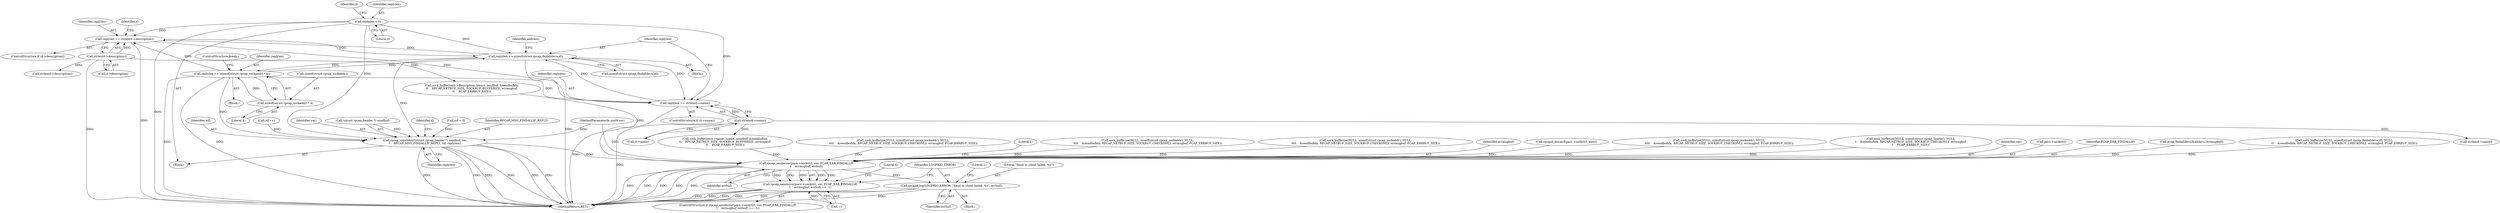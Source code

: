 digraph "0_libpcap_617b12c0339db4891d117b661982126c495439ea@API" {
"1000210" [label="(Call,replylen += strlen(d->description))"];
"1000212" [label="(Call,strlen(d->description))"];
"1000226" [label="(Call,replylen += sizeof(struct rpcap_findalldevs_if))"];
"1000254" [label="(Call,replylen += (sizeof(struct rpcap_sockaddr) * 4))"];
"1000256" [label="(Call,sizeof(struct rpcap_sockaddr) * 4)"];
"1000188" [label="(Call,replylen = 0)"];
"1000210" [label="(Call,replylen += strlen(d->description))"];
"1000220" [label="(Call,replylen += strlen(d->name))"];
"1000222" [label="(Call,strlen(d->name))"];
"1000279" [label="(Call,rpcap_createhdr((struct rpcap_header *) sendbuf, ver,\n\t    RPCAP_MSG_FINDALLIF_REPLY, nif, replylen))"];
"1000639" [label="(Call,rpcap_senderror(pars->sockctrl, ver, PCAP_ERR_FINDALLIF,\n\t    errmsgbuf, errbuf))"];
"1000638" [label="(Call,rpcap_senderror(pars->sockctrl, ver, PCAP_ERR_FINDALLIF,\n\t    errmsgbuf, errbuf) == -1)"];
"1000650" [label="(Call,rpcapd_log(LOGPRIO_ERROR, \"Send to client failed: %s\", errbuf))"];
"1000210" [label="(Call,replylen += strlen(d->description))"];
"1000251" [label="(Block,)"];
"1000284" [label="(Identifier,RPCAP_MSG_FINDALLIF_REPLY)"];
"1000285" [label="(Identifier,nif)"];
"1000116" [label="(MethodParameterIn,uint8 ver)"];
"1000650" [label="(Call,rpcapd_log(LOGPRIO_ERROR, \"Send to client failed: %s\", errbuf))"];
"1000584" [label="(Call,sock_bufferize(NULL, sizeof(struct rpcap_sockaddr), NULL,\n\t\t\t\t    &sendbufidx, RPCAP_NETBUF_SIZE, SOCKBUF_CHECKONLY, errmsgbuf, PCAP_ERRBUF_SIZE))"];
"1000279" [label="(Call,rpcap_createhdr((struct rpcap_header *) sendbuf, ver,\n\t    RPCAP_MSG_FINDALLIF_REPLY, nif, replylen))"];
"1000646" [label="(Identifier,errbuf)"];
"1000491" [label="(Call,sock_bufferize(NULL, sizeof(struct rpcap_sockaddr), NULL,\n\t\t\t\t    &sendbufidx, RPCAP_NETBUF_SIZE, SOCKBUF_CHECKONLY, errmsgbuf, PCAP_ERRBUF_SIZE))"];
"1000651" [label="(Identifier,LOGPRIO_ERROR)"];
"1000218" [label="(Identifier,d)"];
"1000228" [label="(Call,sizeof(struct rpcap_findalldevs_if))"];
"1000232" [label="(Identifier,address)"];
"1000222" [label="(Call,strlen(d->name))"];
"1000213" [label="(Call,d->description)"];
"1000256" [label="(Call,sizeof(struct rpcap_sockaddr) * 4)"];
"1000223" [label="(Call,d->name)"];
"1000645" [label="(Identifier,errmsgbuf)"];
"1000141" [label="(Call,rpcapd_discard(pars->sockctrl, plen))"];
"1000522" [label="(Call,sock_bufferize(NULL, sizeof(struct rpcap_sockaddr), NULL,\n\t\t\t\t    &sendbufidx, RPCAP_NETBUF_SIZE, SOCKBUF_CHECKONLY, errmsgbuf, PCAP_ERRBUF_SIZE))"];
"1000656" [label="(Literal,1)"];
"1000227" [label="(Identifier,replylen)"];
"1000188" [label="(Call,replylen = 0)"];
"1000206" [label="(ControlStructure,if (d->description))"];
"1000424" [label="(Call,sock_bufferize(d->name, lname, sendbuf, &sendbufidx,\n\t\t    RPCAP_NETBUF_SIZE, SOCKBUF_BUFFERIZE, errmsgbuf,\n\t\t    PCAP_ERRBUF_SIZE))"];
"1000265" [label="(Call,sock_bufferize(NULL, sizeof(struct rpcap_header), NULL,\n\t    &sendbufidx, RPCAP_NETBUF_SIZE, SOCKBUF_CHECKONLY, errmsgbuf,\n\t    PCAP_ERRBUF_SIZE))"];
"1000190" [label="(Literal,0)"];
"1000255" [label="(Identifier,replylen)"];
"1000283" [label="(Identifier,ver)"];
"1000286" [label="(Identifier,replylen)"];
"1000204" [label="(Call,nif++)"];
"1000216" [label="(ControlStructure,if (d->name))"];
"1000119" [label="(Block,)"];
"1000643" [label="(Identifier,ver)"];
"1000637" [label="(ControlStructure,if (rpcap_senderror(pars->sockctrl, ver, PCAP_ERR_FINDALLIF,\n\t    errmsgbuf, errbuf) == -1))"];
"1000280" [label="(Call,(struct rpcap_header *) sendbuf)"];
"1000640" [label="(Call,pars->sockctrl)"];
"1000652" [label="(Literal,\"Send to client failed: %s\")"];
"1000260" [label="(ControlStructure,break;)"];
"1000644" [label="(Identifier,PCAP_ERR_FINDALLIF)"];
"1000659" [label="(MethodReturn,RET)"];
"1000226" [label="(Call,replylen += sizeof(struct rpcap_findalldevs_if))"];
"1000203" [label="(Block,)"];
"1000221" [label="(Identifier,replylen)"];
"1000639" [label="(Call,rpcap_senderror(pars->sockctrl, ver, PCAP_ERR_FINDALLIF,\n\t    errmsgbuf, errbuf))"];
"1000339" [label="(Call,strlen(d->description))"];
"1000154" [label="(Call,pcap_findalldevs(&alldevs, errmsgbuf))"];
"1000647" [label="(Call,-1)"];
"1000193" [label="(Identifier,d)"];
"1000254" [label="(Call,replylen += (sizeof(struct rpcap_sockaddr) * 4))"];
"1000211" [label="(Identifier,replylen)"];
"1000220" [label="(Call,replylen += strlen(d->name))"];
"1000658" [label="(Literal,0)"];
"1000212" [label="(Call,strlen(d->description))"];
"1000653" [label="(Identifier,errbuf)"];
"1000312" [label="(Call,sock_bufferize(NULL, sizeof(struct rpcap_findalldevs_if), NULL,\n\t\t    &sendbufidx, RPCAP_NETBUF_SIZE, SOCKBUF_CHECKONLY, errmsgbuf, PCAP_ERRBUF_SIZE))"];
"1000355" [label="(Call,strlen(d->name))"];
"1000553" [label="(Call,sock_bufferize(NULL, sizeof(struct rpcap_sockaddr), NULL,\n\t\t\t\t    &sendbufidx, RPCAP_NETBUF_SIZE, SOCKBUF_CHECKONLY, errmsgbuf, PCAP_ERRBUF_SIZE))"];
"1000189" [label="(Identifier,replylen)"];
"1000289" [label="(Identifier,d)"];
"1000259" [label="(Literal,4)"];
"1000257" [label="(Call,sizeof(struct rpcap_sockaddr))"];
"1000648" [label="(Literal,1)"];
"1000441" [label="(Call,sock_bufferize(d->description, ldescr, sendbuf, &sendbufidx,\n\t\t    RPCAP_NETBUF_SIZE, SOCKBUF_BUFFERIZE, errmsgbuf,\n\t\t    PCAP_ERRBUF_SIZE))"];
"1000649" [label="(Block,)"];
"1000136" [label="(Call,nif = 0)"];
"1000638" [label="(Call,rpcap_senderror(pars->sockctrl, ver, PCAP_ERR_FINDALLIF,\n\t    errmsgbuf, errbuf) == -1)"];
"1000210" -> "1000206"  [label="AST: "];
"1000210" -> "1000212"  [label="CFG: "];
"1000211" -> "1000210"  [label="AST: "];
"1000212" -> "1000210"  [label="AST: "];
"1000218" -> "1000210"  [label="CFG: "];
"1000210" -> "1000659"  [label="DDG: "];
"1000212" -> "1000210"  [label="DDG: "];
"1000226" -> "1000210"  [label="DDG: "];
"1000254" -> "1000210"  [label="DDG: "];
"1000188" -> "1000210"  [label="DDG: "];
"1000210" -> "1000220"  [label="DDG: "];
"1000210" -> "1000226"  [label="DDG: "];
"1000212" -> "1000213"  [label="CFG: "];
"1000213" -> "1000212"  [label="AST: "];
"1000212" -> "1000659"  [label="DDG: "];
"1000212" -> "1000339"  [label="DDG: "];
"1000212" -> "1000441"  [label="DDG: "];
"1000226" -> "1000203"  [label="AST: "];
"1000226" -> "1000228"  [label="CFG: "];
"1000227" -> "1000226"  [label="AST: "];
"1000228" -> "1000226"  [label="AST: "];
"1000232" -> "1000226"  [label="CFG: "];
"1000226" -> "1000659"  [label="DDG: "];
"1000226" -> "1000220"  [label="DDG: "];
"1000254" -> "1000226"  [label="DDG: "];
"1000188" -> "1000226"  [label="DDG: "];
"1000220" -> "1000226"  [label="DDG: "];
"1000226" -> "1000254"  [label="DDG: "];
"1000226" -> "1000279"  [label="DDG: "];
"1000254" -> "1000251"  [label="AST: "];
"1000254" -> "1000256"  [label="CFG: "];
"1000255" -> "1000254"  [label="AST: "];
"1000256" -> "1000254"  [label="AST: "];
"1000260" -> "1000254"  [label="CFG: "];
"1000254" -> "1000659"  [label="DDG: "];
"1000254" -> "1000659"  [label="DDG: "];
"1000254" -> "1000220"  [label="DDG: "];
"1000256" -> "1000254"  [label="DDG: "];
"1000254" -> "1000279"  [label="DDG: "];
"1000256" -> "1000259"  [label="CFG: "];
"1000257" -> "1000256"  [label="AST: "];
"1000259" -> "1000256"  [label="AST: "];
"1000188" -> "1000119"  [label="AST: "];
"1000188" -> "1000190"  [label="CFG: "];
"1000189" -> "1000188"  [label="AST: "];
"1000190" -> "1000188"  [label="AST: "];
"1000193" -> "1000188"  [label="CFG: "];
"1000188" -> "1000659"  [label="DDG: "];
"1000188" -> "1000220"  [label="DDG: "];
"1000188" -> "1000279"  [label="DDG: "];
"1000220" -> "1000216"  [label="AST: "];
"1000220" -> "1000222"  [label="CFG: "];
"1000221" -> "1000220"  [label="AST: "];
"1000222" -> "1000220"  [label="AST: "];
"1000227" -> "1000220"  [label="CFG: "];
"1000220" -> "1000659"  [label="DDG: "];
"1000222" -> "1000220"  [label="DDG: "];
"1000222" -> "1000223"  [label="CFG: "];
"1000223" -> "1000222"  [label="AST: "];
"1000222" -> "1000659"  [label="DDG: "];
"1000222" -> "1000355"  [label="DDG: "];
"1000222" -> "1000424"  [label="DDG: "];
"1000279" -> "1000119"  [label="AST: "];
"1000279" -> "1000286"  [label="CFG: "];
"1000280" -> "1000279"  [label="AST: "];
"1000283" -> "1000279"  [label="AST: "];
"1000284" -> "1000279"  [label="AST: "];
"1000285" -> "1000279"  [label="AST: "];
"1000286" -> "1000279"  [label="AST: "];
"1000289" -> "1000279"  [label="CFG: "];
"1000279" -> "1000659"  [label="DDG: "];
"1000279" -> "1000659"  [label="DDG: "];
"1000279" -> "1000659"  [label="DDG: "];
"1000279" -> "1000659"  [label="DDG: "];
"1000279" -> "1000659"  [label="DDG: "];
"1000279" -> "1000659"  [label="DDG: "];
"1000280" -> "1000279"  [label="DDG: "];
"1000116" -> "1000279"  [label="DDG: "];
"1000204" -> "1000279"  [label="DDG: "];
"1000136" -> "1000279"  [label="DDG: "];
"1000279" -> "1000639"  [label="DDG: "];
"1000639" -> "1000638"  [label="AST: "];
"1000639" -> "1000646"  [label="CFG: "];
"1000640" -> "1000639"  [label="AST: "];
"1000643" -> "1000639"  [label="AST: "];
"1000644" -> "1000639"  [label="AST: "];
"1000645" -> "1000639"  [label="AST: "];
"1000646" -> "1000639"  [label="AST: "];
"1000648" -> "1000639"  [label="CFG: "];
"1000639" -> "1000659"  [label="DDG: "];
"1000639" -> "1000659"  [label="DDG: "];
"1000639" -> "1000659"  [label="DDG: "];
"1000639" -> "1000659"  [label="DDG: "];
"1000639" -> "1000659"  [label="DDG: "];
"1000639" -> "1000638"  [label="DDG: "];
"1000639" -> "1000638"  [label="DDG: "];
"1000639" -> "1000638"  [label="DDG: "];
"1000639" -> "1000638"  [label="DDG: "];
"1000639" -> "1000638"  [label="DDG: "];
"1000141" -> "1000639"  [label="DDG: "];
"1000116" -> "1000639"  [label="DDG: "];
"1000553" -> "1000639"  [label="DDG: "];
"1000154" -> "1000639"  [label="DDG: "];
"1000522" -> "1000639"  [label="DDG: "];
"1000424" -> "1000639"  [label="DDG: "];
"1000265" -> "1000639"  [label="DDG: "];
"1000491" -> "1000639"  [label="DDG: "];
"1000441" -> "1000639"  [label="DDG: "];
"1000312" -> "1000639"  [label="DDG: "];
"1000584" -> "1000639"  [label="DDG: "];
"1000639" -> "1000650"  [label="DDG: "];
"1000638" -> "1000637"  [label="AST: "];
"1000638" -> "1000647"  [label="CFG: "];
"1000647" -> "1000638"  [label="AST: "];
"1000651" -> "1000638"  [label="CFG: "];
"1000658" -> "1000638"  [label="CFG: "];
"1000638" -> "1000659"  [label="DDG: "];
"1000638" -> "1000659"  [label="DDG: "];
"1000638" -> "1000659"  [label="DDG: "];
"1000647" -> "1000638"  [label="DDG: "];
"1000650" -> "1000649"  [label="AST: "];
"1000650" -> "1000653"  [label="CFG: "];
"1000651" -> "1000650"  [label="AST: "];
"1000652" -> "1000650"  [label="AST: "];
"1000653" -> "1000650"  [label="AST: "];
"1000656" -> "1000650"  [label="CFG: "];
"1000650" -> "1000659"  [label="DDG: "];
"1000650" -> "1000659"  [label="DDG: "];
"1000650" -> "1000659"  [label="DDG: "];
}
